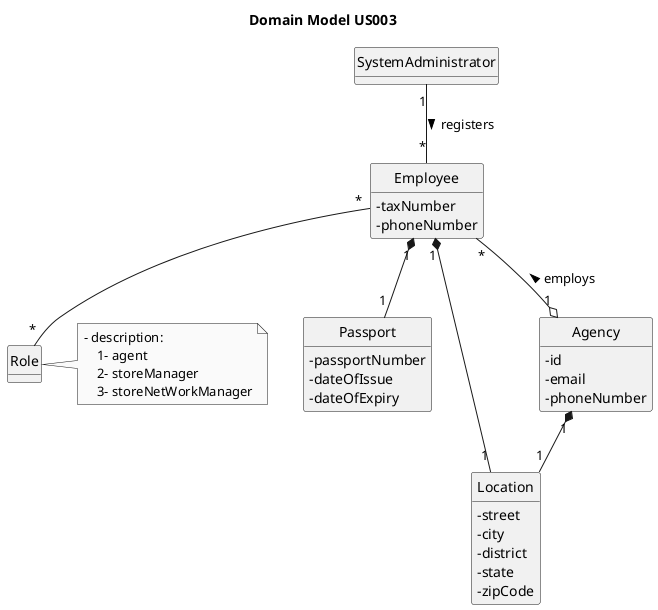 @startuml
skinparam monochrome true
skinparam packageStyle rectangle
skinparam shadowing false

skinparam classAttributeIconSize 0

hide circle
hide methods

title Domain Model US003

class SystemAdministrator {
}

class Employee {
    - taxNumber
    - phoneNumber
}

class Passport{
    -passportNumber
    -dateOfIssue
    -dateOfExpiry
}

class Location {
    - street
    - city
    - district
    - state
    - zipCode
}

class Agency {
    - id
    - email
    - phoneNumber
}

class Role {
}

note right of Role
    - description:
        1- agent
        2- storeManager
        3- storeNetWorkManager
end note

SystemAdministrator "1" -- "*" Employee : registers >
Employee "*"--o "1" Agency : employs <
Employee "1"*--"1" Location
Employee "*" -- "*" Role
Agency "1"*--"1" Location
Employee "1"*--"1" Passport

@enduml